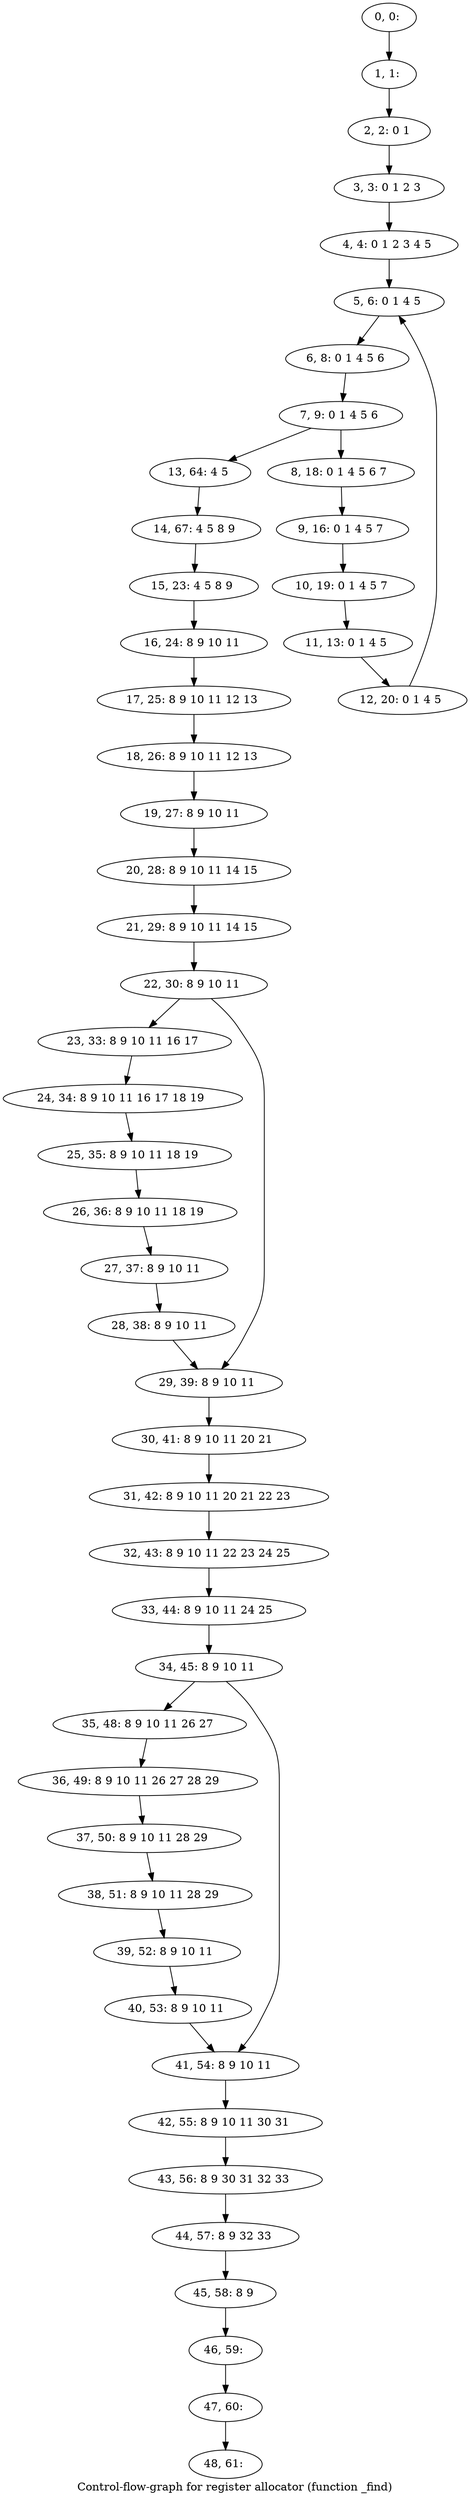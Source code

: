 digraph G {
graph [label="Control-flow-graph for register allocator (function _find)"]
0[label="0, 0: "];
1[label="1, 1: "];
2[label="2, 2: 0 1 "];
3[label="3, 3: 0 1 2 3 "];
4[label="4, 4: 0 1 2 3 4 5 "];
5[label="5, 6: 0 1 4 5 "];
6[label="6, 8: 0 1 4 5 6 "];
7[label="7, 9: 0 1 4 5 6 "];
8[label="8, 18: 0 1 4 5 6 7 "];
9[label="9, 16: 0 1 4 5 7 "];
10[label="10, 19: 0 1 4 5 7 "];
11[label="11, 13: 0 1 4 5 "];
12[label="12, 20: 0 1 4 5 "];
13[label="13, 64: 4 5 "];
14[label="14, 67: 4 5 8 9 "];
15[label="15, 23: 4 5 8 9 "];
16[label="16, 24: 8 9 10 11 "];
17[label="17, 25: 8 9 10 11 12 13 "];
18[label="18, 26: 8 9 10 11 12 13 "];
19[label="19, 27: 8 9 10 11 "];
20[label="20, 28: 8 9 10 11 14 15 "];
21[label="21, 29: 8 9 10 11 14 15 "];
22[label="22, 30: 8 9 10 11 "];
23[label="23, 33: 8 9 10 11 16 17 "];
24[label="24, 34: 8 9 10 11 16 17 18 19 "];
25[label="25, 35: 8 9 10 11 18 19 "];
26[label="26, 36: 8 9 10 11 18 19 "];
27[label="27, 37: 8 9 10 11 "];
28[label="28, 38: 8 9 10 11 "];
29[label="29, 39: 8 9 10 11 "];
30[label="30, 41: 8 9 10 11 20 21 "];
31[label="31, 42: 8 9 10 11 20 21 22 23 "];
32[label="32, 43: 8 9 10 11 22 23 24 25 "];
33[label="33, 44: 8 9 10 11 24 25 "];
34[label="34, 45: 8 9 10 11 "];
35[label="35, 48: 8 9 10 11 26 27 "];
36[label="36, 49: 8 9 10 11 26 27 28 29 "];
37[label="37, 50: 8 9 10 11 28 29 "];
38[label="38, 51: 8 9 10 11 28 29 "];
39[label="39, 52: 8 9 10 11 "];
40[label="40, 53: 8 9 10 11 "];
41[label="41, 54: 8 9 10 11 "];
42[label="42, 55: 8 9 10 11 30 31 "];
43[label="43, 56: 8 9 30 31 32 33 "];
44[label="44, 57: 8 9 32 33 "];
45[label="45, 58: 8 9 "];
46[label="46, 59: "];
47[label="47, 60: "];
48[label="48, 61: "];
0->1 ;
1->2 ;
2->3 ;
3->4 ;
4->5 ;
5->6 ;
6->7 ;
7->8 ;
7->13 ;
8->9 ;
9->10 ;
10->11 ;
11->12 ;
12->5 ;
13->14 ;
14->15 ;
15->16 ;
16->17 ;
17->18 ;
18->19 ;
19->20 ;
20->21 ;
21->22 ;
22->23 ;
22->29 ;
23->24 ;
24->25 ;
25->26 ;
26->27 ;
27->28 ;
28->29 ;
29->30 ;
30->31 ;
31->32 ;
32->33 ;
33->34 ;
34->35 ;
34->41 ;
35->36 ;
36->37 ;
37->38 ;
38->39 ;
39->40 ;
40->41 ;
41->42 ;
42->43 ;
43->44 ;
44->45 ;
45->46 ;
46->47 ;
47->48 ;
}
